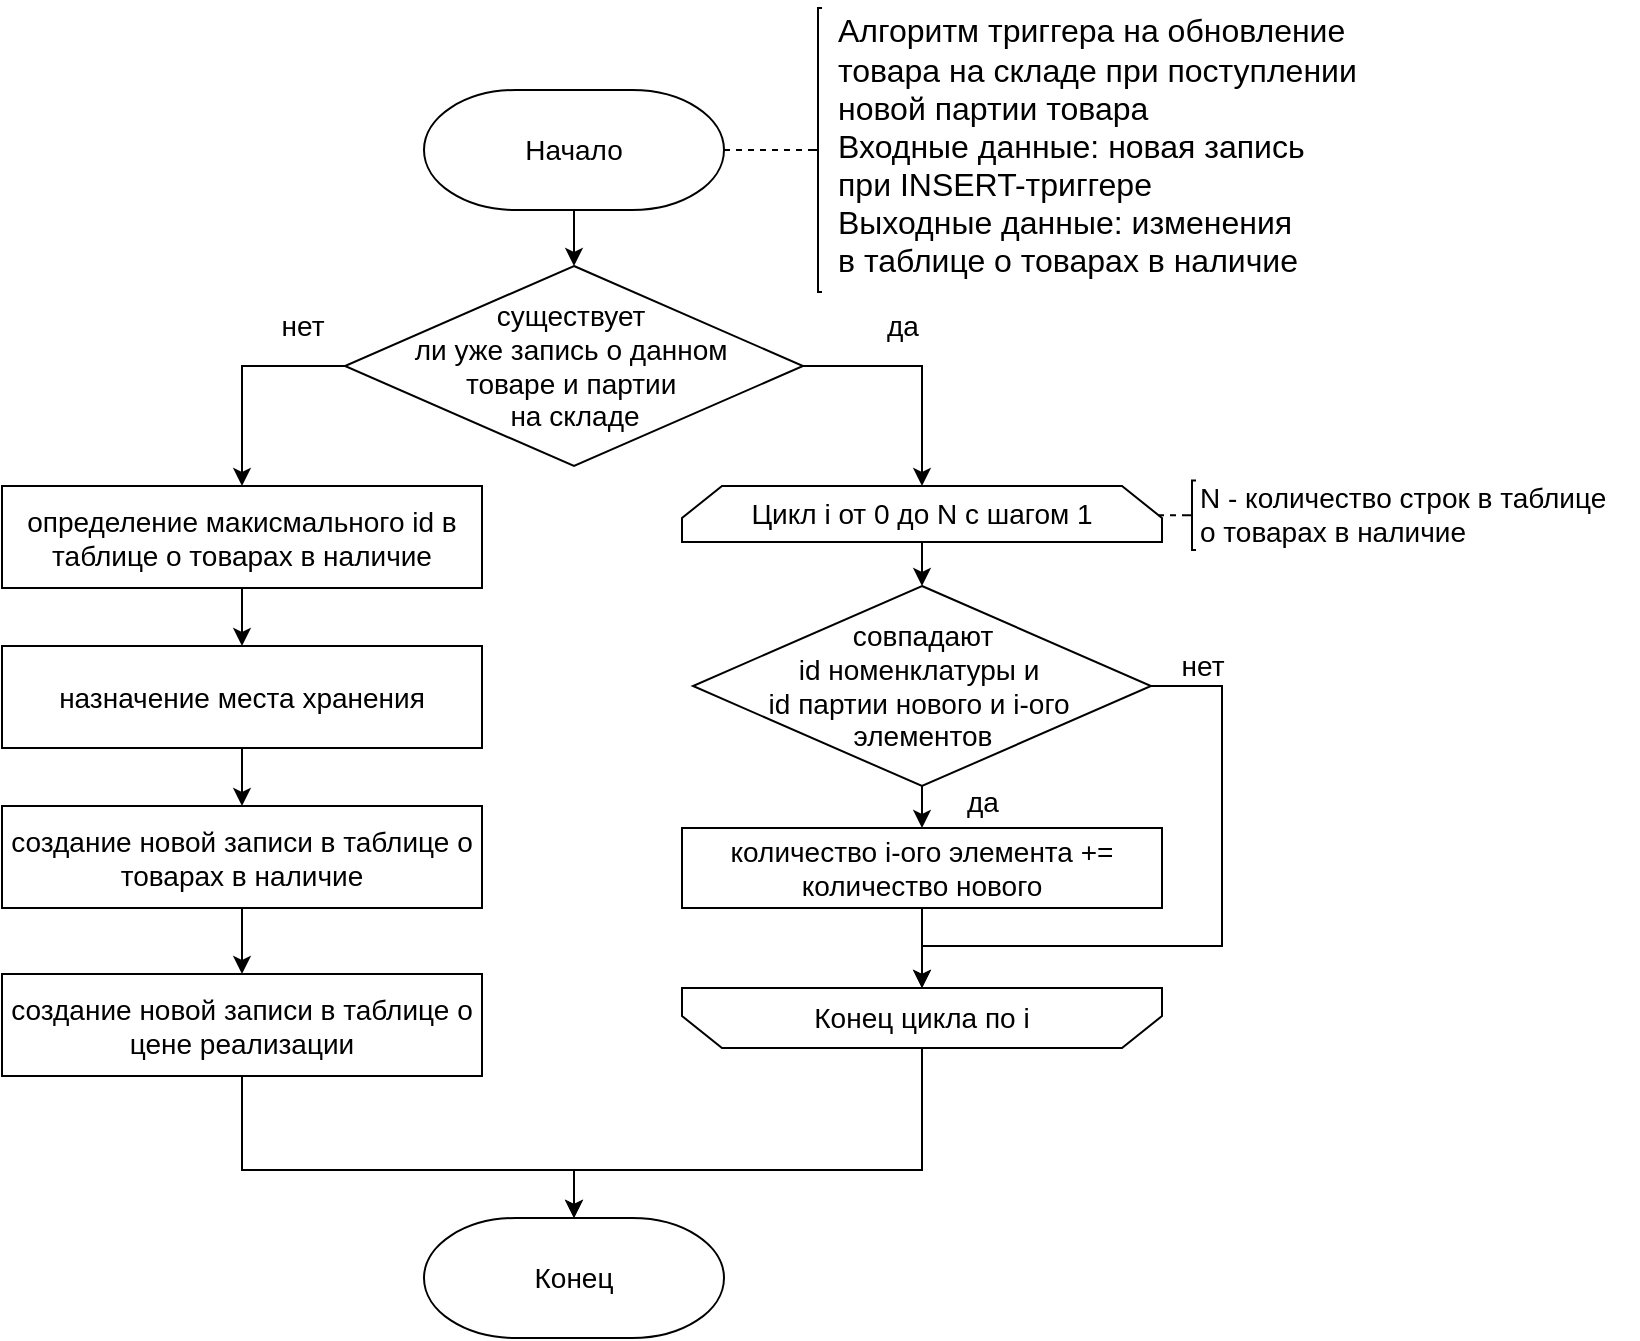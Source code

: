 <mxfile version="24.7.17" pages="2">
  <diagram id="mXYo0BWa5uoWFZzBxZAV" name="Схема алгоритма триггера на загрузку новой партии">
    <mxGraphModel dx="1314" dy="797" grid="0" gridSize="10" guides="1" tooltips="1" connect="1" arrows="1" fold="1" page="1" pageScale="1" pageWidth="827" pageHeight="1169" math="0" shadow="0">
      <root>
        <mxCell id="0" />
        <mxCell id="1" parent="0" />
        <mxCell id="vO1pGDGvFQHSPttZHvVr-1" style="edgeStyle=orthogonalEdgeStyle;rounded=0;orthogonalLoop=1;jettySize=auto;html=1;fontSize=14;dashed=1;endArrow=none;endFill=0;entryX=1;entryY=0.5;entryDx=0;entryDy=0;entryPerimeter=0;" parent="1" source="vO1pGDGvFQHSPttZHvVr-2" target="vO1pGDGvFQHSPttZHvVr-6" edge="1">
          <mxGeometry relative="1" as="geometry">
            <mxPoint x="351" y="100" as="targetPoint" />
          </mxGeometry>
        </mxCell>
        <mxCell id="vO1pGDGvFQHSPttZHvVr-2" value="" style="strokeWidth=1;html=1;shape=mxgraph.flowchart.annotation_2;align=left;labelPosition=right;pointerEvents=1;rounded=0;fontSize=14;strokeColor=default;fillColor=default;" parent="1" vertex="1">
          <mxGeometry x="411" y="29" width="4" height="142" as="geometry" />
        </mxCell>
        <mxCell id="vO1pGDGvFQHSPttZHvVr-3" value="&lt;font style=&quot;font-size: 16px;&quot;&gt;Алгоритм триггера&amp;nbsp;на обновление &lt;br&gt;товара на складе при поступлении &lt;br&gt;новой партии товара&lt;/font&gt;&lt;div&gt;&lt;div style=&quot;&quot;&gt;&lt;font size=&quot;3&quot; style=&quot;&quot;&gt;Входные данные: новая запись&amp;nbsp;&lt;/font&gt;&lt;/div&gt;&lt;div style=&quot;&quot;&gt;&lt;font size=&quot;3&quot;&gt;&lt;font style=&quot;&quot;&gt;при&amp;nbsp;&lt;/font&gt;&lt;span style=&quot;background-color: initial;&quot;&gt;INSERT-триггере&lt;/span&gt;&lt;/font&gt;&lt;/div&gt;&lt;div style=&quot;&quot;&gt;&lt;font size=&quot;3&quot; style=&quot;&quot;&gt;Выходные данные: изменения&amp;nbsp;&lt;/font&gt;&lt;/div&gt;&lt;div style=&quot;&quot;&gt;&lt;font style=&quot;&quot;&gt;&lt;font size=&quot;3&quot;&gt;в таблице о товарах в наличие&lt;/font&gt;&lt;br&gt;&lt;/font&gt;&lt;/div&gt;&lt;/div&gt;" style="text;html=1;align=left;verticalAlign=middle;resizable=0;points=[];autosize=1;fontSize=14;" parent="1" vertex="1">
          <mxGeometry x="420.5" y="25" width="277" height="146" as="geometry" />
        </mxCell>
        <mxCell id="vO1pGDGvFQHSPttZHvVr-5" style="edgeStyle=orthogonalEdgeStyle;rounded=0;orthogonalLoop=1;jettySize=auto;html=1;exitX=0.5;exitY=1;exitDx=0;exitDy=0;exitPerimeter=0;entryX=0.5;entryY=0;entryDx=0;entryDy=0;" parent="1" source="vO1pGDGvFQHSPttZHvVr-6" target="vO1pGDGvFQHSPttZHvVr-36" edge="1">
          <mxGeometry relative="1" as="geometry" />
        </mxCell>
        <mxCell id="vO1pGDGvFQHSPttZHvVr-6" value="&lt;span style=&quot;font-size: 14px;&quot;&gt;Начало&lt;/span&gt;" style="strokeWidth=1;html=1;shape=mxgraph.flowchart.terminator;whiteSpace=wrap;" parent="1" vertex="1">
          <mxGeometry x="216" y="70" width="150" height="60" as="geometry" />
        </mxCell>
        <mxCell id="kiJnMpYIn9Tl6uzyPvur-2" style="edgeStyle=orthogonalEdgeStyle;rounded=0;orthogonalLoop=1;jettySize=auto;html=1;exitX=0.5;exitY=1;exitDx=0;exitDy=0;entryX=0.5;entryY=0;entryDx=0;entryDy=0;" edge="1" parent="1" source="vO1pGDGvFQHSPttZHvVr-10" target="kiJnMpYIn9Tl6uzyPvur-1">
          <mxGeometry relative="1" as="geometry" />
        </mxCell>
        <mxCell id="vO1pGDGvFQHSPttZHvVr-10" value="&lt;font style=&quot;font-size: 14px;&quot;&gt;создание новой записи в таблице о товарах в наличие&lt;/font&gt;" style="rounded=0;whiteSpace=wrap;html=1;" parent="1" vertex="1">
          <mxGeometry x="5" y="428" width="240" height="51" as="geometry" />
        </mxCell>
        <mxCell id="vO1pGDGvFQHSPttZHvVr-33" value="&lt;font style=&quot;font-size: 14px;&quot;&gt;нет&lt;/font&gt;" style="edgeLabel;html=1;align=center;verticalAlign=middle;resizable=0;points=[];" parent="1" vertex="1" connectable="0">
          <mxGeometry x="155" y="188" as="geometry" />
        </mxCell>
        <mxCell id="vO1pGDGvFQHSPttZHvVr-64" style="edgeStyle=orthogonalEdgeStyle;rounded=0;orthogonalLoop=1;jettySize=auto;html=1;exitX=1;exitY=0.5;exitDx=0;exitDy=0;entryX=0.5;entryY=0;entryDx=0;entryDy=0;" parent="1" source="vO1pGDGvFQHSPttZHvVr-36" target="vO1pGDGvFQHSPttZHvVr-66" edge="1">
          <mxGeometry relative="1" as="geometry">
            <mxPoint x="465" y="268" as="targetPoint" />
          </mxGeometry>
        </mxCell>
        <mxCell id="vO1pGDGvFQHSPttZHvVr-84" style="edgeStyle=orthogonalEdgeStyle;rounded=0;orthogonalLoop=1;jettySize=auto;html=1;exitX=0;exitY=0.5;exitDx=0;exitDy=0;entryX=0.5;entryY=0;entryDx=0;entryDy=0;" parent="1" source="vO1pGDGvFQHSPttZHvVr-36" target="vO1pGDGvFQHSPttZHvVr-82" edge="1">
          <mxGeometry relative="1" as="geometry" />
        </mxCell>
        <mxCell id="vO1pGDGvFQHSPttZHvVr-36" value="&lt;font style=&quot;font-size: 14px;&quot;&gt;существует&amp;nbsp;&lt;/font&gt;&lt;div&gt;&lt;font style=&quot;font-size: 14px;&quot;&gt;&lt;font style=&quot;&quot;&gt;ли&amp;nbsp;&lt;/font&gt;&lt;span style=&quot;background-color: initial;&quot;&gt;уже запись&amp;nbsp;&lt;/span&gt;&lt;span style=&quot;background-color: initial;&quot;&gt;о данном&amp;nbsp;&lt;/span&gt;&lt;/font&gt;&lt;/div&gt;&lt;div&gt;&lt;font style=&quot;font-size: 14px;&quot;&gt;&lt;span style=&quot;background-color: initial;&quot;&gt;товаре&amp;nbsp;&lt;/span&gt;&lt;span style=&quot;background-color: initial;&quot;&gt;и партии&amp;nbsp;&lt;/span&gt;&lt;/font&gt;&lt;/div&gt;&lt;div&gt;&lt;span style=&quot;background-color: initial;&quot;&gt;&lt;font style=&quot;font-size: 14px;&quot;&gt;на складе&lt;/font&gt;&lt;/span&gt;&lt;/div&gt;" style="rhombus;whiteSpace=wrap;html=1;" parent="1" vertex="1">
          <mxGeometry x="176.5" y="158" width="229" height="100" as="geometry" />
        </mxCell>
        <mxCell id="vO1pGDGvFQHSPttZHvVr-37" value="&lt;font style=&quot;font-size: 14px;&quot;&gt;да&lt;/font&gt;" style="edgeLabel;html=1;align=center;verticalAlign=middle;resizable=0;points=[];" parent="1" vertex="1" connectable="0">
          <mxGeometry x="455" y="188" as="geometry" />
        </mxCell>
        <mxCell id="vO1pGDGvFQHSPttZHvVr-74" style="edgeStyle=orthogonalEdgeStyle;rounded=0;orthogonalLoop=1;jettySize=auto;html=1;exitX=0.5;exitY=1;exitDx=0;exitDy=0;entryX=0.5;entryY=0;entryDx=0;entryDy=0;" parent="1" source="vO1pGDGvFQHSPttZHvVr-66" target="vO1pGDGvFQHSPttZHvVr-73" edge="1">
          <mxGeometry relative="1" as="geometry" />
        </mxCell>
        <mxCell id="vO1pGDGvFQHSPttZHvVr-66" value="&lt;font style=&quot;font-size: 14px;&quot;&gt;Цикл i от 0 до N&amp;nbsp;&lt;/font&gt;&lt;span style=&quot;font-size: 14px; background-color: initial;&quot;&gt;с шагом 1&lt;/span&gt;" style="shape=loopLimit;whiteSpace=wrap;html=1;" parent="1" vertex="1">
          <mxGeometry x="345" y="268" width="240" height="28" as="geometry" />
        </mxCell>
        <mxCell id="vO1pGDGvFQHSPttZHvVr-69" value="&lt;font style=&quot;font-size: 14px;&quot;&gt;Конец цикла по i&lt;/font&gt;" style="shape=loopLimit;whiteSpace=wrap;html=1;flipV=1;" parent="1" vertex="1">
          <mxGeometry x="345" y="519" width="240" height="30" as="geometry" />
        </mxCell>
        <mxCell id="vO1pGDGvFQHSPttZHvVr-70" style="edgeStyle=orthogonalEdgeStyle;rounded=0;orthogonalLoop=1;jettySize=auto;html=1;fontSize=14;dashed=1;endArrow=none;endFill=0;entryX=0.987;entryY=0.52;entryDx=0;entryDy=0;entryPerimeter=0;" parent="1" source="vO1pGDGvFQHSPttZHvVr-71" target="vO1pGDGvFQHSPttZHvVr-66" edge="1">
          <mxGeometry relative="1" as="geometry">
            <mxPoint x="587" y="279" as="targetPoint" />
            <Array as="points">
              <mxPoint x="595" y="282" />
            </Array>
          </mxGeometry>
        </mxCell>
        <mxCell id="vO1pGDGvFQHSPttZHvVr-71" value="" style="strokeWidth=1;html=1;shape=mxgraph.flowchart.annotation_2;align=left;labelPosition=right;pointerEvents=1;rounded=0;fontSize=14;strokeColor=default;fillColor=default;" parent="1" vertex="1">
          <mxGeometry x="598" y="265.25" width="4" height="34.75" as="geometry" />
        </mxCell>
        <mxCell id="vO1pGDGvFQHSPttZHvVr-72" value="&lt;div&gt;&lt;div style=&quot;&quot;&gt;&lt;font style=&quot;font-size: 14px;&quot;&gt;N - количество строк в таблице&lt;br&gt;о товарах в наличие&lt;/font&gt;&lt;/div&gt;&lt;/div&gt;" style="text;html=1;align=left;verticalAlign=middle;resizable=0;points=[];autosize=1;fontSize=14;" parent="1" vertex="1">
          <mxGeometry x="602" y="259" width="221" height="46" as="geometry" />
        </mxCell>
        <mxCell id="vO1pGDGvFQHSPttZHvVr-77" style="edgeStyle=orthogonalEdgeStyle;rounded=0;orthogonalLoop=1;jettySize=auto;html=1;exitX=0.5;exitY=1;exitDx=0;exitDy=0;entryX=0.5;entryY=0;entryDx=0;entryDy=0;" parent="1" source="vO1pGDGvFQHSPttZHvVr-73" target="vO1pGDGvFQHSPttZHvVr-76" edge="1">
          <mxGeometry relative="1" as="geometry" />
        </mxCell>
        <mxCell id="vO1pGDGvFQHSPttZHvVr-78" value="&lt;font style=&quot;font-size: 14px;&quot;&gt;да&lt;/font&gt;" style="edgeLabel;html=1;align=center;verticalAlign=middle;resizable=0;points=[];" parent="vO1pGDGvFQHSPttZHvVr-77" vertex="1" connectable="0">
          <mxGeometry x="-0.259" relative="1" as="geometry">
            <mxPoint x="30" as="offset" />
          </mxGeometry>
        </mxCell>
        <mxCell id="vO1pGDGvFQHSPttZHvVr-79" style="edgeStyle=orthogonalEdgeStyle;rounded=0;orthogonalLoop=1;jettySize=auto;html=1;exitX=1;exitY=0.5;exitDx=0;exitDy=0;entryX=0.5;entryY=0;entryDx=0;entryDy=0;" parent="1" source="vO1pGDGvFQHSPttZHvVr-73" target="vO1pGDGvFQHSPttZHvVr-69" edge="1">
          <mxGeometry relative="1" as="geometry">
            <Array as="points">
              <mxPoint x="615" y="368" />
              <mxPoint x="615" y="498" />
              <mxPoint x="465" y="498" />
            </Array>
          </mxGeometry>
        </mxCell>
        <mxCell id="vO1pGDGvFQHSPttZHvVr-81" value="&lt;font style=&quot;font-size: 14px;&quot;&gt;нет&lt;/font&gt;" style="edgeLabel;html=1;align=center;verticalAlign=middle;resizable=0;points=[];" parent="vO1pGDGvFQHSPttZHvVr-79" vertex="1" connectable="0">
          <mxGeometry x="-0.918" y="1" relative="1" as="geometry">
            <mxPoint x="11" y="-9" as="offset" />
          </mxGeometry>
        </mxCell>
        <mxCell id="vO1pGDGvFQHSPttZHvVr-73" value="&lt;div&gt;&lt;span style=&quot;font-size: 14px; background-color: initial;&quot;&gt;совпадают&lt;/span&gt;&lt;br&gt;&lt;/div&gt;&lt;span style=&quot;font-size: 14px;&quot;&gt;id номенклатуры и&amp;nbsp;&lt;/span&gt;&lt;div&gt;&lt;span style=&quot;font-size: 14px;&quot;&gt;id партии нового и i-ого&amp;nbsp;&lt;br&gt;элементов&lt;/span&gt;&lt;/div&gt;" style="rhombus;whiteSpace=wrap;html=1;" parent="1" vertex="1">
          <mxGeometry x="350.5" y="318" width="229" height="100" as="geometry" />
        </mxCell>
        <mxCell id="vO1pGDGvFQHSPttZHvVr-80" style="edgeStyle=orthogonalEdgeStyle;rounded=0;orthogonalLoop=1;jettySize=auto;html=1;exitX=0.5;exitY=1;exitDx=0;exitDy=0;entryX=0.5;entryY=0;entryDx=0;entryDy=0;" parent="1" source="vO1pGDGvFQHSPttZHvVr-76" target="vO1pGDGvFQHSPttZHvVr-69" edge="1">
          <mxGeometry relative="1" as="geometry" />
        </mxCell>
        <mxCell id="vO1pGDGvFQHSPttZHvVr-76" value="&lt;font style=&quot;font-size: 14px;&quot;&gt;количество i-ого элемента += количество нового&lt;/font&gt;" style="rounded=0;whiteSpace=wrap;html=1;" parent="1" vertex="1">
          <mxGeometry x="345" y="439" width="240" height="40" as="geometry" />
        </mxCell>
        <mxCell id="vO1pGDGvFQHSPttZHvVr-85" style="edgeStyle=orthogonalEdgeStyle;rounded=0;orthogonalLoop=1;jettySize=auto;html=1;exitX=0.5;exitY=1;exitDx=0;exitDy=0;entryX=0.5;entryY=0;entryDx=0;entryDy=0;" parent="1" source="vO1pGDGvFQHSPttZHvVr-82" target="vO1pGDGvFQHSPttZHvVr-83" edge="1">
          <mxGeometry relative="1" as="geometry" />
        </mxCell>
        <mxCell id="vO1pGDGvFQHSPttZHvVr-82" value="&lt;font style=&quot;font-size: 14px;&quot;&gt;определение макисмального id в таблице о товарах в наличие&lt;/font&gt;" style="rounded=0;whiteSpace=wrap;html=1;" parent="1" vertex="1">
          <mxGeometry x="5" y="268" width="240" height="51" as="geometry" />
        </mxCell>
        <mxCell id="vO1pGDGvFQHSPttZHvVr-86" style="edgeStyle=orthogonalEdgeStyle;rounded=0;orthogonalLoop=1;jettySize=auto;html=1;exitX=0.5;exitY=1;exitDx=0;exitDy=0;entryX=0.5;entryY=0;entryDx=0;entryDy=0;" parent="1" source="vO1pGDGvFQHSPttZHvVr-83" target="vO1pGDGvFQHSPttZHvVr-10" edge="1">
          <mxGeometry relative="1" as="geometry" />
        </mxCell>
        <mxCell id="vO1pGDGvFQHSPttZHvVr-83" value="&lt;span style=&quot;font-size: 14px;&quot;&gt;назначение места хранения&lt;/span&gt;" style="rounded=0;whiteSpace=wrap;html=1;" parent="1" vertex="1">
          <mxGeometry x="5" y="348" width="240" height="51" as="geometry" />
        </mxCell>
        <mxCell id="zgUOA6ZZQF-csiU2HMwU-1" value="&lt;font style=&quot;font-size: 14px;&quot;&gt;Конец&lt;/font&gt;" style="strokeWidth=1;html=1;shape=mxgraph.flowchart.terminator;whiteSpace=wrap;" parent="1" vertex="1">
          <mxGeometry x="216" y="634" width="150" height="60" as="geometry" />
        </mxCell>
        <mxCell id="zgUOA6ZZQF-csiU2HMwU-2" style="edgeStyle=orthogonalEdgeStyle;rounded=0;orthogonalLoop=1;jettySize=auto;html=1;exitX=0.5;exitY=1;exitDx=0;exitDy=0;entryX=0.5;entryY=0;entryDx=0;entryDy=0;entryPerimeter=0;" parent="1" source="vO1pGDGvFQHSPttZHvVr-69" target="zgUOA6ZZQF-csiU2HMwU-1" edge="1">
          <mxGeometry relative="1" as="geometry">
            <Array as="points">
              <mxPoint x="465" y="610" />
              <mxPoint x="291" y="610" />
            </Array>
          </mxGeometry>
        </mxCell>
        <mxCell id="kiJnMpYIn9Tl6uzyPvur-1" value="&lt;font style=&quot;font-size: 14px;&quot;&gt;создание новой записи в таблице о цене реализации&lt;/font&gt;" style="rounded=0;whiteSpace=wrap;html=1;" vertex="1" parent="1">
          <mxGeometry x="5" y="512" width="240" height="51" as="geometry" />
        </mxCell>
        <mxCell id="kiJnMpYIn9Tl6uzyPvur-3" style="edgeStyle=orthogonalEdgeStyle;rounded=0;orthogonalLoop=1;jettySize=auto;html=1;exitX=0.5;exitY=1;exitDx=0;exitDy=0;entryX=0.5;entryY=0;entryDx=0;entryDy=0;entryPerimeter=0;" edge="1" parent="1" source="kiJnMpYIn9Tl6uzyPvur-1" target="zgUOA6ZZQF-csiU2HMwU-1">
          <mxGeometry relative="1" as="geometry">
            <Array as="points">
              <mxPoint x="125" y="610" />
              <mxPoint x="291" y="610" />
            </Array>
          </mxGeometry>
        </mxCell>
      </root>
    </mxGraphModel>
  </diagram>
  <diagram id="ZXN0OPvKru8mOsiJ96HC" name="Схема алгоритма триггера на покупку">
    <mxGraphModel dx="1460" dy="886" grid="0" gridSize="10" guides="1" tooltips="1" connect="1" arrows="1" fold="1" page="1" pageScale="1" pageWidth="827" pageHeight="1169" math="0" shadow="0">
      <root>
        <mxCell id="0" />
        <mxCell id="1" parent="0" />
        <mxCell id="hRsQncRi2JHydh9tXWT6-1" style="edgeStyle=orthogonalEdgeStyle;rounded=0;orthogonalLoop=1;jettySize=auto;html=1;fontSize=14;dashed=1;endArrow=none;endFill=0;entryX=1;entryY=0.5;entryDx=0;entryDy=0;entryPerimeter=0;" parent="1" source="hRsQncRi2JHydh9tXWT6-2" target="hRsQncRi2JHydh9tXWT6-5" edge="1">
          <mxGeometry relative="1" as="geometry">
            <mxPoint x="351" y="91" as="targetPoint" />
          </mxGeometry>
        </mxCell>
        <mxCell id="hRsQncRi2JHydh9tXWT6-2" value="" style="strokeWidth=1;html=1;shape=mxgraph.flowchart.annotation_2;align=left;labelPosition=right;pointerEvents=1;rounded=0;fontSize=14;strokeColor=default;fillColor=default;" parent="1" vertex="1">
          <mxGeometry x="411" y="32" width="4" height="117" as="geometry" />
        </mxCell>
        <mxCell id="hRsQncRi2JHydh9tXWT6-3" value="&lt;font style=&quot;font-size: 16px;&quot;&gt;Алгоритм триггера&amp;nbsp;на обновление &lt;br&gt;товара на складе при покупке&lt;/font&gt;&lt;div&gt;&lt;div style=&quot;&quot;&gt;&lt;font size=&quot;3&quot;&gt;&lt;font style=&quot;&quot;&gt;Входные данные: новая запись&amp;nbsp;&lt;/font&gt;&lt;span style=&quot;background-color: initial;&quot;&gt;при&amp;nbsp;&lt;/span&gt;&lt;/font&gt;&lt;/div&gt;&lt;div style=&quot;&quot;&gt;&lt;span style=&quot;background-color: initial;&quot;&gt;&lt;font size=&quot;3&quot;&gt;INSERT-триггере в таблице заказов&lt;/font&gt;&lt;/span&gt;&lt;/div&gt;&lt;div style=&quot;&quot;&gt;&lt;font size=&quot;3&quot; style=&quot;&quot;&gt;Выходные данные: изменения&amp;nbsp;&lt;/font&gt;&lt;/div&gt;&lt;div style=&quot;&quot;&gt;&lt;font style=&quot;&quot;&gt;&lt;font size=&quot;3&quot;&gt;в таблице о товарах в наличие&lt;/font&gt;&lt;br&gt;&lt;/font&gt;&lt;/div&gt;&lt;/div&gt;" style="text;html=1;align=left;verticalAlign=middle;resizable=0;points=[];autosize=1;fontSize=14;" parent="1" vertex="1">
          <mxGeometry x="420.5" y="26" width="287" height="127" as="geometry" />
        </mxCell>
        <mxCell id="hRsQncRi2JHydh9tXWT6-4" style="edgeStyle=orthogonalEdgeStyle;rounded=0;orthogonalLoop=1;jettySize=auto;html=1;exitX=0.5;exitY=1;exitDx=0;exitDy=0;exitPerimeter=0;entryX=0.5;entryY=0;entryDx=0;entryDy=0;" parent="1" source="hRsQncRi2JHydh9tXWT6-5" target="hRsQncRi2JHydh9tXWT6-10" edge="1">
          <mxGeometry relative="1" as="geometry" />
        </mxCell>
        <mxCell id="hRsQncRi2JHydh9tXWT6-5" value="&lt;span style=&quot;font-size: 14px;&quot;&gt;Начало&lt;/span&gt;" style="strokeWidth=1;html=1;shape=mxgraph.flowchart.terminator;whiteSpace=wrap;" parent="1" vertex="1">
          <mxGeometry x="216" y="61" width="150" height="60" as="geometry" />
        </mxCell>
        <mxCell id="hRsQncRi2JHydh9tXWT6-7" value="&lt;font style=&quot;font-size: 14px;&quot;&gt;нет&lt;/font&gt;" style="edgeLabel;html=1;align=center;verticalAlign=middle;resizable=0;points=[];" parent="1" vertex="1" connectable="0">
          <mxGeometry x="155" y="179" as="geometry" />
        </mxCell>
        <mxCell id="hRsQncRi2JHydh9tXWT6-8" style="edgeStyle=orthogonalEdgeStyle;rounded=0;orthogonalLoop=1;jettySize=auto;html=1;exitX=1;exitY=0.5;exitDx=0;exitDy=0;entryX=0.5;entryY=0;entryDx=0;entryDy=0;" parent="1" source="hRsQncRi2JHydh9tXWT6-10" target="hRsQncRi2JHydh9tXWT6-13" edge="1">
          <mxGeometry relative="1" as="geometry">
            <mxPoint x="465" y="259" as="targetPoint" />
          </mxGeometry>
        </mxCell>
        <mxCell id="hRsQncRi2JHydh9tXWT6-9" style="edgeStyle=orthogonalEdgeStyle;rounded=0;orthogonalLoop=1;jettySize=auto;html=1;exitX=0;exitY=0.5;exitDx=0;exitDy=0;entryX=0.5;entryY=0;entryDx=0;entryDy=0;" parent="1" source="hRsQncRi2JHydh9tXWT6-10" target="hRsQncRi2JHydh9tXWT6-26" edge="1">
          <mxGeometry relative="1" as="geometry" />
        </mxCell>
        <mxCell id="hRsQncRi2JHydh9tXWT6-10" value="&lt;span style=&quot;font-size: 14px;&quot;&gt;достаточно ли товара &lt;br&gt;на складе&lt;/span&gt;" style="rhombus;whiteSpace=wrap;html=1;" parent="1" vertex="1">
          <mxGeometry x="176.5" y="149" width="229" height="100" as="geometry" />
        </mxCell>
        <mxCell id="hRsQncRi2JHydh9tXWT6-11" value="&lt;font style=&quot;font-size: 14px;&quot;&gt;да&lt;/font&gt;" style="edgeLabel;html=1;align=center;verticalAlign=middle;resizable=0;points=[];" parent="1" vertex="1" connectable="0">
          <mxGeometry x="455" y="179" as="geometry" />
        </mxCell>
        <mxCell id="hRsQncRi2JHydh9tXWT6-12" style="edgeStyle=orthogonalEdgeStyle;rounded=0;orthogonalLoop=1;jettySize=auto;html=1;exitX=0.5;exitY=1;exitDx=0;exitDy=0;entryX=0.5;entryY=0;entryDx=0;entryDy=0;" parent="1" source="hRsQncRi2JHydh9tXWT6-13" target="hRsQncRi2JHydh9tXWT6-22" edge="1">
          <mxGeometry relative="1" as="geometry" />
        </mxCell>
        <mxCell id="hRsQncRi2JHydh9tXWT6-13" value="&lt;font style=&quot;font-size: 14px;&quot;&gt;Цикл i от 0 до N&amp;nbsp;&lt;/font&gt;&lt;span style=&quot;font-size: 14px; background-color: initial;&quot;&gt;с шагом 1&lt;/span&gt;" style="shape=loopLimit;whiteSpace=wrap;html=1;" parent="1" vertex="1">
          <mxGeometry x="345" y="259" width="240" height="28" as="geometry" />
        </mxCell>
        <mxCell id="hRsQncRi2JHydh9tXWT6-14" value="&lt;font style=&quot;font-size: 14px;&quot;&gt;Конец цикла по i&lt;/font&gt;" style="shape=loopLimit;whiteSpace=wrap;html=1;flipV=1;" parent="1" vertex="1">
          <mxGeometry x="345" y="510" width="240" height="30" as="geometry" />
        </mxCell>
        <mxCell id="hRsQncRi2JHydh9tXWT6-15" style="edgeStyle=orthogonalEdgeStyle;rounded=0;orthogonalLoop=1;jettySize=auto;html=1;fontSize=14;dashed=1;endArrow=none;endFill=0;entryX=0.994;entryY=0.466;entryDx=0;entryDy=0;entryPerimeter=0;exitX=0.292;exitY=0.492;exitDx=0;exitDy=0;exitPerimeter=0;" parent="1" source="hRsQncRi2JHydh9tXWT6-16" target="hRsQncRi2JHydh9tXWT6-13" edge="1">
          <mxGeometry relative="1" as="geometry">
            <mxPoint x="589" y="272.87" as="targetPoint" />
            <mxPoint x="602" y="272.923" as="sourcePoint" />
          </mxGeometry>
        </mxCell>
        <mxCell id="hRsQncRi2JHydh9tXWT6-16" value="" style="strokeWidth=1;html=1;shape=mxgraph.flowchart.annotation_2;align=left;labelPosition=right;pointerEvents=1;rounded=0;fontSize=14;strokeColor=default;fillColor=default;" parent="1" vertex="1">
          <mxGeometry x="598" y="257" width="4" height="32.75" as="geometry" />
        </mxCell>
        <mxCell id="hRsQncRi2JHydh9tXWT6-17" value="&lt;div&gt;&lt;div style=&quot;&quot;&gt;&lt;font style=&quot;font-size: 14px;&quot;&gt;N - количество строк в таблице&lt;br&gt;о товарах в наличие&lt;/font&gt;&lt;/div&gt;&lt;/div&gt;" style="text;html=1;align=left;verticalAlign=middle;resizable=0;points=[];autosize=1;fontSize=14;" parent="1" vertex="1">
          <mxGeometry x="602" y="250" width="221" height="46" as="geometry" />
        </mxCell>
        <mxCell id="hRsQncRi2JHydh9tXWT6-18" style="edgeStyle=orthogonalEdgeStyle;rounded=0;orthogonalLoop=1;jettySize=auto;html=1;exitX=0.5;exitY=1;exitDx=0;exitDy=0;entryX=0.5;entryY=0;entryDx=0;entryDy=0;" parent="1" source="hRsQncRi2JHydh9tXWT6-22" target="hRsQncRi2JHydh9tXWT6-24" edge="1">
          <mxGeometry relative="1" as="geometry" />
        </mxCell>
        <mxCell id="hRsQncRi2JHydh9tXWT6-19" value="&lt;font style=&quot;font-size: 14px;&quot;&gt;да&lt;/font&gt;" style="edgeLabel;html=1;align=center;verticalAlign=middle;resizable=0;points=[];" parent="hRsQncRi2JHydh9tXWT6-18" vertex="1" connectable="0">
          <mxGeometry x="-0.259" relative="1" as="geometry">
            <mxPoint x="30" as="offset" />
          </mxGeometry>
        </mxCell>
        <mxCell id="hRsQncRi2JHydh9tXWT6-20" style="edgeStyle=orthogonalEdgeStyle;rounded=0;orthogonalLoop=1;jettySize=auto;html=1;exitX=1;exitY=0.5;exitDx=0;exitDy=0;entryX=0.5;entryY=0;entryDx=0;entryDy=0;" parent="1" source="hRsQncRi2JHydh9tXWT6-22" target="hRsQncRi2JHydh9tXWT6-14" edge="1">
          <mxGeometry relative="1" as="geometry">
            <Array as="points">
              <mxPoint x="615" y="359" />
              <mxPoint x="615" y="498" />
              <mxPoint x="465" y="498" />
            </Array>
          </mxGeometry>
        </mxCell>
        <mxCell id="hRsQncRi2JHydh9tXWT6-21" value="&lt;font style=&quot;font-size: 14px;&quot;&gt;нет&lt;/font&gt;" style="edgeLabel;html=1;align=center;verticalAlign=middle;resizable=0;points=[];" parent="hRsQncRi2JHydh9tXWT6-20" vertex="1" connectable="0">
          <mxGeometry x="-0.918" y="1" relative="1" as="geometry">
            <mxPoint x="11" y="-9" as="offset" />
          </mxGeometry>
        </mxCell>
        <mxCell id="hRsQncRi2JHydh9tXWT6-22" value="&lt;div&gt;&lt;span style=&quot;font-size: 14px; background-color: initial;&quot;&gt;совпадают&lt;/span&gt;&lt;br&gt;&lt;/div&gt;&lt;span style=&quot;font-size: 14px;&quot;&gt;id товара в заказе&lt;/span&gt;&lt;span style=&quot;font-size: 14px; background-color: initial;&quot;&gt;&amp;nbsp;и&amp;nbsp;&lt;/span&gt;&lt;div&gt;&lt;span style=&quot;font-size: 14px; background-color: initial;&quot;&gt;id i-ого&amp;nbsp;&lt;/span&gt;&lt;span style=&quot;font-size: 14px; background-color: initial;&quot;&gt;элемента&amp;nbsp;&lt;/span&gt;&lt;div&gt;&lt;span style=&quot;font-size: 14px;&quot;&gt;в таблице&lt;/span&gt;&lt;/div&gt;&lt;/div&gt;" style="rhombus;whiteSpace=wrap;html=1;" parent="1" vertex="1">
          <mxGeometry x="350.5" y="309" width="229" height="100" as="geometry" />
        </mxCell>
        <mxCell id="hRsQncRi2JHydh9tXWT6-23" style="edgeStyle=orthogonalEdgeStyle;rounded=0;orthogonalLoop=1;jettySize=auto;html=1;exitX=0.5;exitY=1;exitDx=0;exitDy=0;entryX=0.5;entryY=0;entryDx=0;entryDy=0;" parent="1" source="hRsQncRi2JHydh9tXWT6-24" target="hRsQncRi2JHydh9tXWT6-14" edge="1">
          <mxGeometry relative="1" as="geometry" />
        </mxCell>
        <mxCell id="hRsQncRi2JHydh9tXWT6-24" value="&lt;font style=&quot;font-size: 14px;&quot;&gt;количество i-ого элемента -= количество соответствующего товара в заказе&lt;/font&gt;" style="rounded=0;whiteSpace=wrap;html=1;" parent="1" vertex="1">
          <mxGeometry x="345" y="430" width="240" height="54" as="geometry" />
        </mxCell>
        <mxCell id="hRsQncRi2JHydh9tXWT6-26" value="&lt;span style=&quot;font-size: 14px;&quot;&gt;вывести исключение о&amp;nbsp; том что не достаточно товара на складе для реализации данного заказа&amp;nbsp;&lt;/span&gt;" style="rounded=0;whiteSpace=wrap;html=1;" parent="1" vertex="1">
          <mxGeometry x="5" y="259" width="240" height="62" as="geometry" />
        </mxCell>
        <mxCell id="hRsQncRi2JHydh9tXWT6-29" value="&lt;font style=&quot;font-size: 14px;&quot;&gt;Конец&lt;/font&gt;" style="strokeWidth=1;html=1;shape=mxgraph.flowchart.terminator;whiteSpace=wrap;" parent="1" vertex="1">
          <mxGeometry x="216" y="584" width="150" height="60" as="geometry" />
        </mxCell>
        <mxCell id="hRsQncRi2JHydh9tXWT6-30" style="edgeStyle=orthogonalEdgeStyle;rounded=0;orthogonalLoop=1;jettySize=auto;html=1;exitX=0.5;exitY=1;exitDx=0;exitDy=0;entryX=0.5;entryY=0;entryDx=0;entryDy=0;entryPerimeter=0;" parent="1" source="hRsQncRi2JHydh9tXWT6-14" target="hRsQncRi2JHydh9tXWT6-29" edge="1">
          <mxGeometry relative="1" as="geometry">
            <Array as="points">
              <mxPoint x="465" y="559" />
              <mxPoint x="291" y="559" />
            </Array>
          </mxGeometry>
        </mxCell>
        <mxCell id="hRsQncRi2JHydh9tXWT6-32" style="edgeStyle=orthogonalEdgeStyle;rounded=0;orthogonalLoop=1;jettySize=auto;html=1;entryX=0.5;entryY=0;entryDx=0;entryDy=0;entryPerimeter=0;" parent="1" source="hRsQncRi2JHydh9tXWT6-26" target="hRsQncRi2JHydh9tXWT6-29" edge="1">
          <mxGeometry relative="1" as="geometry">
            <Array as="points">
              <mxPoint x="125" y="559" />
              <mxPoint x="291" y="559" />
            </Array>
          </mxGeometry>
        </mxCell>
      </root>
    </mxGraphModel>
  </diagram>
</mxfile>
